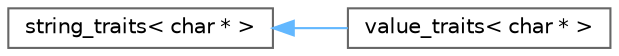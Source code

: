 digraph "Graphical Class Hierarchy"
{
 // LATEX_PDF_SIZE
  bgcolor="transparent";
  edge [fontname=Helvetica,fontsize=10,labelfontname=Helvetica,labelfontsize=10];
  node [fontname=Helvetica,fontsize=10,shape=box,height=0.2,width=0.4];
  rankdir="LR";
  Node0 [id="Node000000",label="string_traits\< char * \>",height=0.2,width=0.4,color="grey40", fillcolor="white", style="filled",URL="$structstring__traits.html",tooltip=" "];
  Node0 -> Node1 [id="edge118_Node000000_Node000001",dir="back",color="steelblue1",style="solid",tooltip=" "];
  Node1 [id="Node000001",label="value_traits\< char * \>",height=0.2,width=0.4,color="grey40", fillcolor="white", style="filled",URL="$structvalue__traits_3_01char_01_5_01_4.html",tooltip=" "];
}
